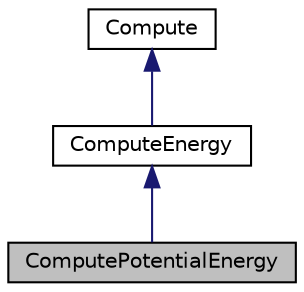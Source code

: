 digraph "ComputePotentialEnergy"
{
  edge [fontname="Helvetica",fontsize="10",labelfontname="Helvetica",labelfontsize="10"];
  node [fontname="Helvetica",fontsize="10",shape=record];
  Node0 [label="ComputePotentialEnergy",height=0.2,width=0.4,color="black", fillcolor="grey75", style="filled", fontcolor="black"];
  Node1 -> Node0 [dir="back",color="midnightblue",fontsize="10",style="solid",fontname="Helvetica"];
  Node1 [label="ComputeEnergy",height=0.2,width=0.4,color="black", fillcolor="white", style="filled",URL="$class_compute_energy.html",tooltip="Base class for energy computation. "];
  Node2 -> Node1 [dir="back",color="midnightblue",fontsize="10",style="solid",fontname="Helvetica"];
  Node2 [label="Compute",height=0.2,width=0.4,color="black", fillcolor="white", style="filled",URL="$class_compute.html",tooltip="Base class for all compute. "];
}
